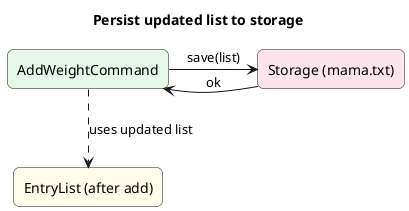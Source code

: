 @startuml
' ===== Persist updated list to storage =====
title Persist updated list to storage

skinparam shadowing false
skinparam defaultFontName Arial
skinparam rectangle {
  RoundCorner 12
  FontSize 14
}

rectangle "AddWeightCommand" as C #E8F5E9
rectangle "Storage (mama.txt)" as S #FCE4EC
rectangle "EntryList (after add)" as L #FFFDE7

C -right-> S : save(list)
S -left-> C  : ok
C ..> L : uses updated list

@enduml